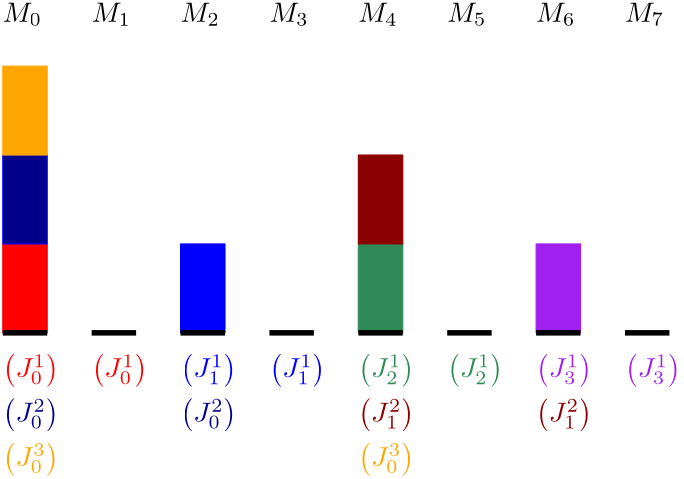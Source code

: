<?xml version="1.0"?>
<!DOCTYPE ipe SYSTEM "ipe.dtd">
<ipe version="70107" creator="Ipe 7.1.10">
<info created="D:20171105103730" modified="D:20171119115414"/>
<ipestyle name="basic">
<symbol name="arrow/arc(spx)">
<path stroke="sym-stroke" fill="sym-stroke" pen="sym-pen">
0 0 m
-1 0.333 l
-1 -0.333 l
h
</path>
</symbol>
<symbol name="arrow/farc(spx)">
<path stroke="sym-stroke" fill="white" pen="sym-pen">
0 0 m
-1 0.333 l
-1 -0.333 l
h
</path>
</symbol>
<symbol name="arrow/ptarc(spx)">
<path stroke="sym-stroke" fill="sym-stroke" pen="sym-pen">
0 0 m
-1 0.333 l
-0.8 0 l
-1 -0.333 l
h
</path>
</symbol>
<symbol name="arrow/fptarc(spx)">
<path stroke="sym-stroke" fill="white" pen="sym-pen">
0 0 m
-1 0.333 l
-0.8 0 l
-1 -0.333 l
h
</path>
</symbol>
<symbol name="mark/circle(sx)" transformations="translations">
<path fill="sym-stroke">
0.6 0 0 0.6 0 0 e
0.4 0 0 0.4 0 0 e
</path>
</symbol>
<symbol name="mark/disk(sx)" transformations="translations">
<path fill="sym-stroke">
0.6 0 0 0.6 0 0 e
</path>
</symbol>
<symbol name="mark/fdisk(sfx)" transformations="translations">
<group>
<path fill="sym-fill">
0.5 0 0 0.5 0 0 e
</path>
<path fill="sym-stroke" fillrule="eofill">
0.6 0 0 0.6 0 0 e
0.4 0 0 0.4 0 0 e
</path>
</group>
</symbol>
<symbol name="mark/box(sx)" transformations="translations">
<path fill="sym-stroke" fillrule="eofill">
-0.6 -0.6 m
0.6 -0.6 l
0.6 0.6 l
-0.6 0.6 l
h
-0.4 -0.4 m
0.4 -0.4 l
0.4 0.4 l
-0.4 0.4 l
h
</path>
</symbol>
<symbol name="mark/square(sx)" transformations="translations">
<path fill="sym-stroke">
-0.6 -0.6 m
0.6 -0.6 l
0.6 0.6 l
-0.6 0.6 l
h
</path>
</symbol>
<symbol name="mark/fsquare(sfx)" transformations="translations">
<group>
<path fill="sym-fill">
-0.5 -0.5 m
0.5 -0.5 l
0.5 0.5 l
-0.5 0.5 l
h
</path>
<path fill="sym-stroke" fillrule="eofill">
-0.6 -0.6 m
0.6 -0.6 l
0.6 0.6 l
-0.6 0.6 l
h
-0.4 -0.4 m
0.4 -0.4 l
0.4 0.4 l
-0.4 0.4 l
h
</path>
</group>
</symbol>
<symbol name="mark/cross(sx)" transformations="translations">
<group>
<path fill="sym-stroke">
-0.43 -0.57 m
0.57 0.43 l
0.43 0.57 l
-0.57 -0.43 l
h
</path>
<path fill="sym-stroke">
-0.43 0.57 m
0.57 -0.43 l
0.43 -0.57 l
-0.57 0.43 l
h
</path>
</group>
</symbol>
<symbol name="arrow/fnormal(spx)">
<path stroke="sym-stroke" fill="white" pen="sym-pen">
0 0 m
-1 0.333 l
-1 -0.333 l
h
</path>
</symbol>
<symbol name="arrow/pointed(spx)">
<path stroke="sym-stroke" fill="sym-stroke" pen="sym-pen">
0 0 m
-1 0.333 l
-0.8 0 l
-1 -0.333 l
h
</path>
</symbol>
<symbol name="arrow/fpointed(spx)">
<path stroke="sym-stroke" fill="white" pen="sym-pen">
0 0 m
-1 0.333 l
-0.8 0 l
-1 -0.333 l
h
</path>
</symbol>
<symbol name="arrow/linear(spx)">
<path stroke="sym-stroke" pen="sym-pen">
-1 0.333 m
0 0 l
-1 -0.333 l
</path>
</symbol>
<symbol name="arrow/fdouble(spx)">
<path stroke="sym-stroke" fill="white" pen="sym-pen">
0 0 m
-1 0.333 l
-1 -0.333 l
h
-1 0 m
-2 0.333 l
-2 -0.333 l
h
</path>
</symbol>
<symbol name="arrow/double(spx)">
<path stroke="sym-stroke" fill="sym-stroke" pen="sym-pen">
0 0 m
-1 0.333 l
-1 -0.333 l
h
-1 0 m
-2 0.333 l
-2 -0.333 l
h
</path>
</symbol>
<pen name="heavier" value="0.8"/>
<pen name="fat" value="1.2"/>
<pen name="ultrafat" value="2"/>
<symbolsize name="large" value="5"/>
<symbolsize name="small" value="2"/>
<symbolsize name="tiny" value="1.1"/>
<arrowsize name="large" value="10"/>
<arrowsize name="small" value="5"/>
<arrowsize name="tiny" value="3"/>
<color name="red" value="1 0 0"/>
<color name="green" value="0 1 0"/>
<color name="blue" value="0 0 1"/>
<color name="yellow" value="1 1 0"/>
<color name="orange" value="1 0.647 0"/>
<color name="gold" value="1 0.843 0"/>
<color name="purple" value="0.627 0.125 0.941"/>
<color name="gray" value="0.745"/>
<color name="brown" value="0.647 0.165 0.165"/>
<color name="navy" value="0 0 0.502"/>
<color name="pink" value="1 0.753 0.796"/>
<color name="seagreen" value="0.18 0.545 0.341"/>
<color name="turquoise" value="0.251 0.878 0.816"/>
<color name="violet" value="0.933 0.51 0.933"/>
<color name="darkblue" value="0 0 0.545"/>
<color name="darkcyan" value="0 0.545 0.545"/>
<color name="darkgray" value="0.663"/>
<color name="darkgreen" value="0 0.392 0"/>
<color name="darkmagenta" value="0.545 0 0.545"/>
<color name="darkorange" value="1 0.549 0"/>
<color name="darkred" value="0.545 0 0"/>
<color name="lightblue" value="0.678 0.847 0.902"/>
<color name="lightcyan" value="0.878 1 1"/>
<color name="lightgray" value="0.827"/>
<color name="lightgreen" value="0.565 0.933 0.565"/>
<color name="lightyellow" value="1 1 0.878"/>
<dashstyle name="dashed" value="[4] 0"/>
<dashstyle name="dotted" value="[1 3] 0"/>
<dashstyle name="dash dotted" value="[4 2 1 2] 0"/>
<dashstyle name="dash dot dotted" value="[4 2 1 2 1 2] 0"/>
<textsize name="large" value="\large"/>
<textsize name="Large" value="\Large"/>
<textsize name="LARGE" value="\LARGE"/>
<textsize name="huge" value="\huge"/>
<textsize name="Huge" value="\Huge"/>
<textsize name="small" value="\small"/>
<textsize name="footnote" value="\footnotesize"/>
<textsize name="tiny" value="\tiny"/>
<textstyle name="center" begin="\begin{center}" end="\end{center}"/>
<textstyle name="itemize" begin="\begin{itemize}" end="\end{itemize}"/>
<textstyle name="item" begin="\begin{itemize}\item{}" end="\end{itemize}"/>
<gridsize name="4 pts" value="4"/>
<gridsize name="8 pts (~3 mm)" value="8"/>
<gridsize name="16 pts (~6 mm)" value="16"/>
<gridsize name="32 pts (~12 mm)" value="32"/>
<gridsize name="10 pts (~3.5 mm)" value="10"/>
<gridsize name="20 pts (~7 mm)" value="20"/>
<gridsize name="14 pts (~5 mm)" value="14"/>
<gridsize name="28 pts (~10 mm)" value="28"/>
<gridsize name="56 pts (~20 mm)" value="56"/>
<anglesize name="90 deg" value="90"/>
<anglesize name="60 deg" value="60"/>
<anglesize name="45 deg" value="45"/>
<anglesize name="30 deg" value="30"/>
<anglesize name="22.5 deg" value="22.5"/>
<opacity name="10%" value="0.1"/>
<opacity name="30%" value="0.3"/>
<opacity name="50%" value="0.5"/>
<opacity name="75%" value="0.75"/>
<tiling name="falling" angle="-60" step="4" width="1"/>
<tiling name="rising" angle="30" step="4" width="1"/>
</ipestyle>
<page>
<layer name="alpha"/>
<view layers="alpha" active="alpha"/>
<text layer="alpha" matrix="1 0 0 1 0 32" transformations="translations" pos="64 640" stroke="black" type="label" width="14.135" height="6.812" depth="1.49" valign="baseline">$M_{0}$</text>
<text matrix="1 0 0 1 0 32" transformations="translations" pos="96 640" stroke="black" type="label" width="14.135" height="6.812" depth="1.49" valign="baseline">$M_{1}$</text>
<text matrix="1 0 0 1 0 32" transformations="translations" pos="128 640" stroke="black" type="label" width="14.135" height="6.812" depth="1.49" valign="baseline">$M_{2}$</text>
<text matrix="1 0 0 1 0 32" transformations="translations" pos="160 640" stroke="black" type="label" width="14.135" height="6.812" depth="1.49" valign="baseline">$M_{3}$</text>
<path matrix="1 0 0 1 192 -32" stroke="purple" fill="purple">
64 624 m
64 592 l
80 592 l
80 624 l
h
</path>
<text matrix="1 0 0 1 192 48" transformations="translations" pos="64 496" stroke="purple" type="label" width="20.084" height="8.465" depth="3.49" valign="baseline">$\left(J_{3}^{1}\right)$</text>
<path matrix="1 0 0 1 64 0" stroke="seagreen" fill="seagreen">
128 592 m
128 560 l
144 560 l
144 592 l
h
</path>
<text matrix="1 0 0 1 96 32" transformations="translations" pos="96 512" stroke="seagreen" type="label" width="20.084" height="8.465" depth="3.49" valign="baseline">$\left(J_{2}^{1}\right)$</text>
<path matrix="1 0 0 1 32 0" stroke="blue" fill="blue">
96 592 m
96 560 l
112 560 l
112 592 l
h
</path>
<text matrix="1 0 0 1 64 16" transformations="translations" pos="64 528" stroke="blue" type="label" width="20.084" height="8.465" depth="3.49" valign="baseline">$\left(J_{1}^{1}\right)$</text>
<path stroke="red" fill="red">
64 592 m
64 560 l
80 560 l
80 592 l
h
</path>
<text transformations="translations" pos="64 544" stroke="red" type="label" width="20.084" height="8.465" depth="3.49" valign="baseline">$\left(J_{0}^{1}\right)$</text>
<path stroke="black" fill="black" pen="ultrafat">
64 560 m
80 560 l
80 560 l
</path>
<path stroke="black" fill="black" pen="ultrafat">
96 560 m
112 560 l
</path>
<path stroke="black" fill="black" pen="ultrafat">
128 560 m
144 560 l
144 560 l
</path>
<path stroke="black" fill="black" pen="ultrafat">
160 560 m
176 560 l
</path>
<path matrix="1 0 0 1 128 0" stroke="black" fill="black" pen="ultrafat">
64 560 m
80 560 l
80 560 l
</path>
<path matrix="1 0 0 1 128 0" stroke="black" fill="black" pen="ultrafat">
96 560 m
112 560 l
</path>
<path matrix="1 0 0 1 128 0" stroke="black" fill="black" pen="ultrafat">
128 560 m
144 560 l
144 560 l
</path>
<path matrix="1 0 0 1 128 0" stroke="black" fill="black" pen="ultrafat">
160 560 m
176 560 l
</path>
<path matrix="1 0 0 1 -32 32" stroke="blue" fill="darkblue">
96 592 m
96 560 l
112 560 l
112 592 l
h
</path>
<path matrix="1 0 0 1 96 32" stroke="darkred" fill="darkred">
96 592 m
96 560 l
112 560 l
112 592 l
h
</path>
<path matrix="1 0 0 1 -32 64" stroke="orange" fill="orange">
96 592 m
96 560 l
112 560 l
112 592 l
h
</path>
<text matrix="1 0 0 1 0 16" transformations="translations" pos="64 496" stroke="orange" type="label" width="20.084" height="8.465" depth="3.49" valign="baseline">$\left(J_{0}^{3}\right)$</text>
<text matrix="1 0 0 1 0 16" transformations="translations" pos="64 512" stroke="darkblue" type="label" width="20.084" height="8.465" depth="3.49" valign="baseline">$\left(J_{0}^{2}\right)$</text>
<text transformations="translations" pos="192 528" stroke="darkred" type="label" width="20.084" height="8.465" depth="3.49" valign="baseline">$\left(J_{1}^{2}\right)$</text>
<text matrix="1 0 0 1 128 32" transformations="translations" pos="64 640" stroke="black" type="label" width="14.135" height="6.812" depth="1.49" valign="baseline">$M_{4}$</text>
<text matrix="1 0 0 1 128 32" transformations="translations" pos="96 640" stroke="black" type="label" width="14.135" height="6.812" depth="1.49" valign="baseline">$M_{5}$</text>
<text matrix="1 0 0 1 128 32" transformations="translations" pos="128 640" stroke="black" type="label" width="14.135" height="6.812" depth="1.49" valign="baseline">$M_{6}$</text>
<text matrix="1 0 0 1 128 32" transformations="translations" pos="160 640" stroke="black" type="label" width="14.135" height="6.812" depth="1.49" valign="baseline">$M_{7}$</text>
<text matrix="1 0 0 1 32 0" transformations="translations" pos="64 544" stroke="red" type="label" width="20.084" height="8.465" depth="3.49" valign="baseline">$\left(J_{0}^{1}\right)$</text>
<text matrix="1 0 0 1 96 16" transformations="translations" pos="64 528" stroke="blue" type="label" width="20.084" height="8.465" depth="3.49" valign="baseline">$\left(J_{1}^{1}\right)$</text>
<text matrix="1 0 0 1 64 16" transformations="translations" pos="64 512" stroke="darkblue" type="label" width="20.084" height="8.465" depth="3.49" valign="baseline">$\left(J_{0}^{2}\right)$</text>
<text matrix="1 0 0 1 128 16" transformations="translations" pos="64 496" stroke="orange" type="label" width="20.084" height="8.465" depth="3.49" valign="baseline">$\left(J_{0}^{3}\right)$</text>
<text matrix="1 0 0 1 128 32" transformations="translations" pos="96 512" stroke="seagreen" type="label" width="20.084" height="8.465" depth="3.49" valign="baseline">$\left(J_{2}^{1}\right)$</text>
<text matrix="1 0 0 1 64 0" transformations="translations" pos="192 528" stroke="darkred" type="label" width="20.084" height="8.465" depth="3.49" valign="baseline">$\left(J_{1}^{2}\right)$</text>
<text matrix="1 0 0 1 224 48" transformations="translations" pos="64 496" stroke="purple" type="label" width="20.084" height="8.465" depth="3.49" valign="baseline">$\left(J_{3}^{1}\right)$</text>
</page>
</ipe>
